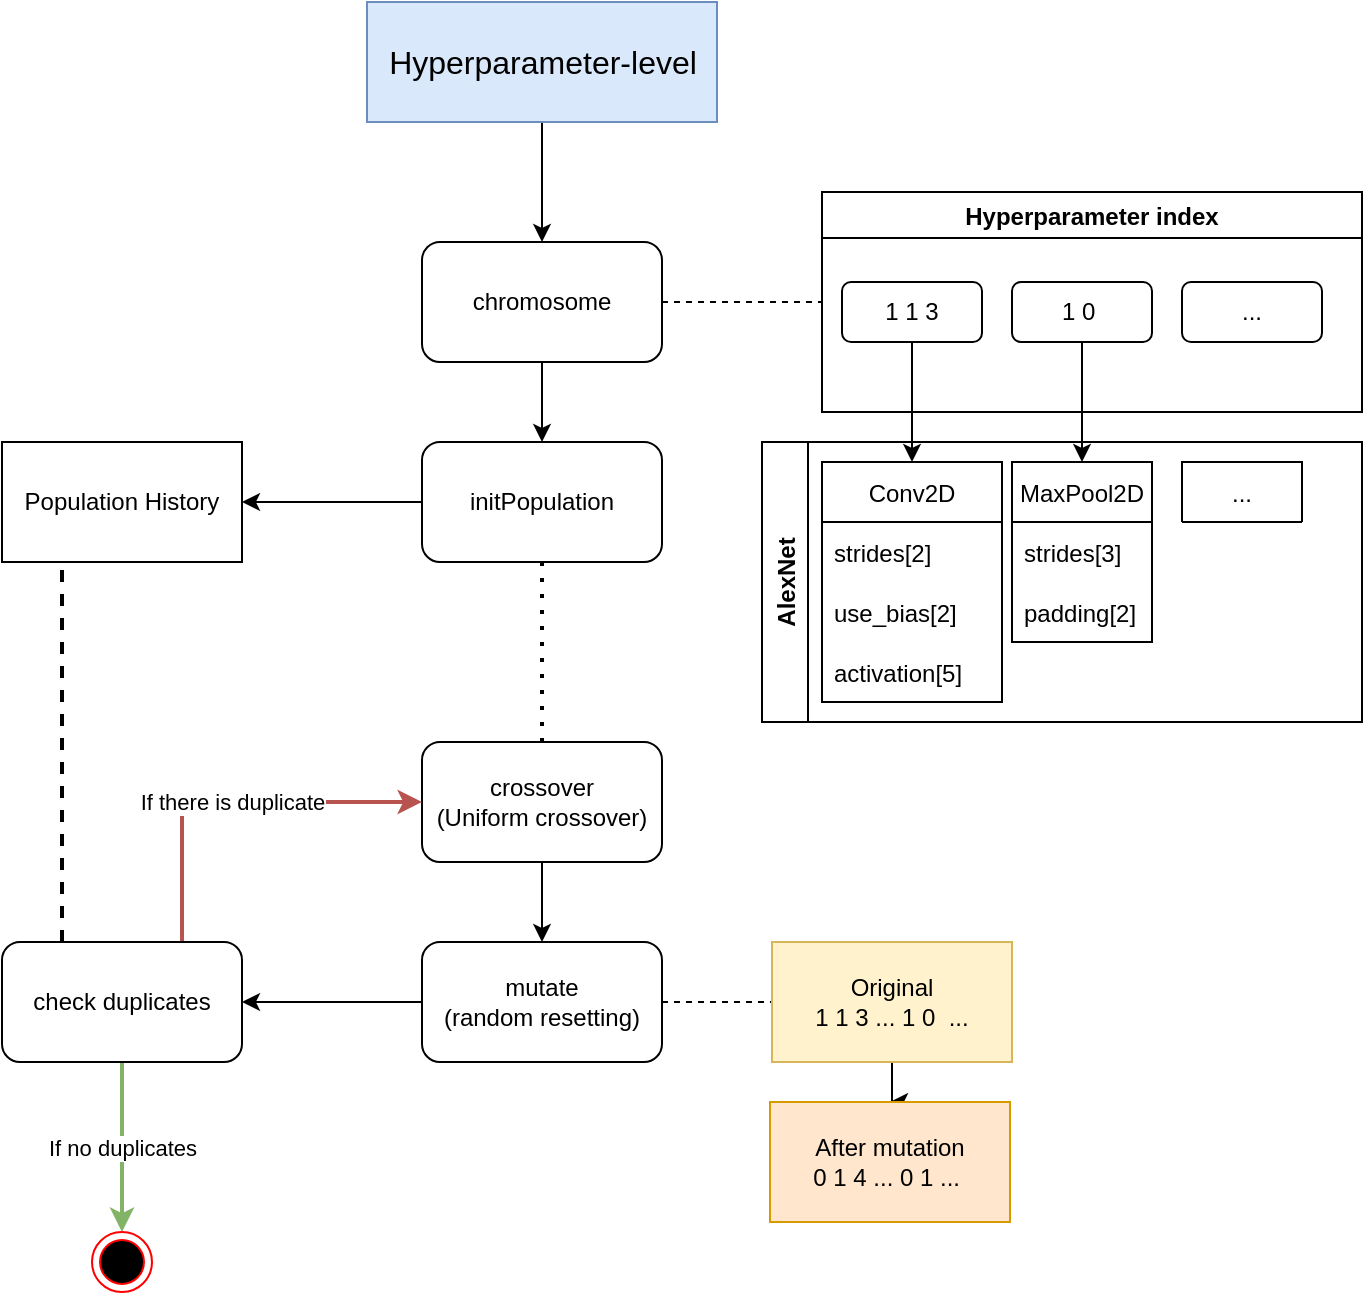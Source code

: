 <mxfile version="16.5.6" type="github">
  <diagram id="QcoNlvzZdOJHn5m3_Gcg" name="Page-1">
    <mxGraphModel dx="772" dy="721" grid="1" gridSize="10" guides="1" tooltips="1" connect="1" arrows="1" fold="1" page="1" pageScale="1" pageWidth="827" pageHeight="1169" math="0" shadow="0">
      <root>
        <mxCell id="0" />
        <mxCell id="1" parent="0" />
        <mxCell id="WLsBAxwANJh_R0PL17Mm-3" style="edgeStyle=orthogonalEdgeStyle;rounded=0;orthogonalLoop=1;jettySize=auto;html=1;entryX=0.5;entryY=0;entryDx=0;entryDy=0;" parent="1" source="WLsBAxwANJh_R0PL17Mm-1" target="WLsBAxwANJh_R0PL17Mm-2" edge="1">
          <mxGeometry relative="1" as="geometry" />
        </mxCell>
        <mxCell id="WLsBAxwANJh_R0PL17Mm-1" value="Hyperparameter-level" style="rounded=0;whiteSpace=wrap;html=1;fontSize=16;fillColor=#dae8fc;strokeColor=#6c8ebf;" parent="1" vertex="1">
          <mxGeometry x="212.5" y="140" width="175" height="60" as="geometry" />
        </mxCell>
        <mxCell id="WLsBAxwANJh_R0PL17Mm-33" style="edgeStyle=orthogonalEdgeStyle;rounded=0;orthogonalLoop=1;jettySize=auto;html=1;" parent="1" source="WLsBAxwANJh_R0PL17Mm-2" target="WLsBAxwANJh_R0PL17Mm-32" edge="1">
          <mxGeometry relative="1" as="geometry" />
        </mxCell>
        <mxCell id="WLsBAxwANJh_R0PL17Mm-2" value="chromosome" style="rounded=1;whiteSpace=wrap;html=1;" parent="1" vertex="1">
          <mxGeometry x="240" y="260" width="120" height="60" as="geometry" />
        </mxCell>
        <mxCell id="WLsBAxwANJh_R0PL17Mm-4" value="" style="endArrow=none;dashed=1;html=1;rounded=0;exitX=1;exitY=0.5;exitDx=0;exitDy=0;entryX=0;entryY=0.5;entryDx=0;entryDy=0;" parent="1" source="WLsBAxwANJh_R0PL17Mm-2" target="WLsBAxwANJh_R0PL17Mm-29" edge="1">
          <mxGeometry width="50" height="50" relative="1" as="geometry">
            <mxPoint x="450" y="260" as="sourcePoint" />
            <mxPoint x="440" y="290" as="targetPoint" />
          </mxGeometry>
        </mxCell>
        <mxCell id="WLsBAxwANJh_R0PL17Mm-26" style="edgeStyle=orthogonalEdgeStyle;rounded=0;orthogonalLoop=1;jettySize=auto;html=1;exitX=0.5;exitY=1;exitDx=0;exitDy=0;" parent="1" source="WLsBAxwANJh_R0PL17Mm-6" target="WLsBAxwANJh_R0PL17Mm-14" edge="1">
          <mxGeometry relative="1" as="geometry" />
        </mxCell>
        <mxCell id="WLsBAxwANJh_R0PL17Mm-27" style="edgeStyle=orthogonalEdgeStyle;rounded=0;orthogonalLoop=1;jettySize=auto;html=1;exitX=0.5;exitY=1;exitDx=0;exitDy=0;entryX=0.5;entryY=0;entryDx=0;entryDy=0;" parent="1" source="WLsBAxwANJh_R0PL17Mm-7" target="WLsBAxwANJh_R0PL17Mm-18" edge="1">
          <mxGeometry relative="1" as="geometry" />
        </mxCell>
        <mxCell id="WLsBAxwANJh_R0PL17Mm-12" value="AlexNet" style="swimlane;horizontal=0;" parent="1" vertex="1">
          <mxGeometry x="410" y="360" width="300" height="140" as="geometry" />
        </mxCell>
        <mxCell id="WLsBAxwANJh_R0PL17Mm-14" value="Conv2D" style="swimlane;fontStyle=0;childLayout=stackLayout;horizontal=1;startSize=30;horizontalStack=0;resizeParent=1;resizeParentMax=0;resizeLast=0;collapsible=1;marginBottom=0;" parent="WLsBAxwANJh_R0PL17Mm-12" vertex="1">
          <mxGeometry x="30" y="10" width="90" height="120" as="geometry" />
        </mxCell>
        <mxCell id="WLsBAxwANJh_R0PL17Mm-15" value="strides[2]" style="text;strokeColor=none;fillColor=none;align=left;verticalAlign=middle;spacingLeft=4;spacingRight=4;overflow=hidden;points=[[0,0.5],[1,0.5]];portConstraint=eastwest;rotatable=0;" parent="WLsBAxwANJh_R0PL17Mm-14" vertex="1">
          <mxGeometry y="30" width="90" height="30" as="geometry" />
        </mxCell>
        <mxCell id="WLsBAxwANJh_R0PL17Mm-16" value="use_bias[2]" style="text;strokeColor=none;fillColor=none;align=left;verticalAlign=middle;spacingLeft=4;spacingRight=4;overflow=hidden;points=[[0,0.5],[1,0.5]];portConstraint=eastwest;rotatable=0;" parent="WLsBAxwANJh_R0PL17Mm-14" vertex="1">
          <mxGeometry y="60" width="90" height="30" as="geometry" />
        </mxCell>
        <mxCell id="WLsBAxwANJh_R0PL17Mm-17" value="activation[5]" style="text;strokeColor=none;fillColor=none;align=left;verticalAlign=middle;spacingLeft=4;spacingRight=4;overflow=hidden;points=[[0,0.5],[1,0.5]];portConstraint=eastwest;rotatable=0;" parent="WLsBAxwANJh_R0PL17Mm-14" vertex="1">
          <mxGeometry y="90" width="90" height="30" as="geometry" />
        </mxCell>
        <mxCell id="WLsBAxwANJh_R0PL17Mm-18" value="MaxPool2D" style="swimlane;fontStyle=0;childLayout=stackLayout;horizontal=1;startSize=30;horizontalStack=0;resizeParent=1;resizeParentMax=0;resizeLast=0;collapsible=1;marginBottom=0;" parent="WLsBAxwANJh_R0PL17Mm-12" vertex="1">
          <mxGeometry x="125" y="10" width="70" height="90" as="geometry" />
        </mxCell>
        <mxCell id="WLsBAxwANJh_R0PL17Mm-19" value="strides[3]" style="text;strokeColor=none;fillColor=none;align=left;verticalAlign=middle;spacingLeft=4;spacingRight=4;overflow=hidden;points=[[0,0.5],[1,0.5]];portConstraint=eastwest;rotatable=0;" parent="WLsBAxwANJh_R0PL17Mm-18" vertex="1">
          <mxGeometry y="30" width="70" height="30" as="geometry" />
        </mxCell>
        <mxCell id="WLsBAxwANJh_R0PL17Mm-20" value="padding[2]" style="text;strokeColor=none;fillColor=none;align=left;verticalAlign=middle;spacingLeft=4;spacingRight=4;overflow=hidden;points=[[0,0.5],[1,0.5]];portConstraint=eastwest;rotatable=0;" parent="WLsBAxwANJh_R0PL17Mm-18" vertex="1">
          <mxGeometry y="60" width="70" height="30" as="geometry" />
        </mxCell>
        <mxCell id="WLsBAxwANJh_R0PL17Mm-22" value="..." style="swimlane;fontStyle=0;childLayout=stackLayout;horizontal=1;startSize=30;horizontalStack=0;resizeParent=1;resizeParentMax=0;resizeLast=0;collapsible=1;marginBottom=0;" parent="WLsBAxwANJh_R0PL17Mm-12" vertex="1" collapsed="1">
          <mxGeometry x="210" y="10" width="60" height="30" as="geometry">
            <mxRectangle x="210" y="10" width="70" height="60" as="alternateBounds" />
          </mxGeometry>
        </mxCell>
        <mxCell id="WLsBAxwANJh_R0PL17Mm-29" value="Hyperparameter index" style="swimlane;" parent="1" vertex="1">
          <mxGeometry x="440" y="235" width="270" height="110" as="geometry" />
        </mxCell>
        <mxCell id="WLsBAxwANJh_R0PL17Mm-6" value="1 1 3" style="rounded=1;whiteSpace=wrap;html=1;" parent="WLsBAxwANJh_R0PL17Mm-29" vertex="1">
          <mxGeometry x="10" y="45" width="70" height="30" as="geometry" />
        </mxCell>
        <mxCell id="WLsBAxwANJh_R0PL17Mm-7" value="1 0&amp;nbsp;" style="rounded=1;whiteSpace=wrap;html=1;" parent="WLsBAxwANJh_R0PL17Mm-29" vertex="1">
          <mxGeometry x="95" y="45" width="70" height="30" as="geometry" />
        </mxCell>
        <mxCell id="WLsBAxwANJh_R0PL17Mm-8" value="..." style="rounded=1;whiteSpace=wrap;html=1;" parent="WLsBAxwANJh_R0PL17Mm-29" vertex="1">
          <mxGeometry x="180" y="45" width="70" height="30" as="geometry" />
        </mxCell>
        <mxCell id="WLsBAxwANJh_R0PL17Mm-34" style="edgeStyle=orthogonalEdgeStyle;rounded=0;orthogonalLoop=1;jettySize=auto;html=1;" parent="1" source="WLsBAxwANJh_R0PL17Mm-32" target="WLsBAxwANJh_R0PL17Mm-35" edge="1">
          <mxGeometry relative="1" as="geometry">
            <mxPoint x="190" y="390" as="targetPoint" />
          </mxGeometry>
        </mxCell>
        <mxCell id="WLsBAxwANJh_R0PL17Mm-32" value="initPopulation" style="rounded=1;whiteSpace=wrap;html=1;" parent="1" vertex="1">
          <mxGeometry x="240" y="360" width="120" height="60" as="geometry" />
        </mxCell>
        <mxCell id="WLsBAxwANJh_R0PL17Mm-35" value="Population History" style="rounded=0;whiteSpace=wrap;html=1;" parent="1" vertex="1">
          <mxGeometry x="30" y="360" width="120" height="60" as="geometry" />
        </mxCell>
        <mxCell id="WLsBAxwANJh_R0PL17Mm-36" value="" style="endArrow=none;dashed=1;html=1;dashPattern=1 3;strokeWidth=2;rounded=0;entryX=0.5;entryY=1;entryDx=0;entryDy=0;exitX=0.5;exitY=0;exitDx=0;exitDy=0;" parent="1" source="WLsBAxwANJh_R0PL17Mm-37" target="WLsBAxwANJh_R0PL17Mm-32" edge="1">
          <mxGeometry width="50" height="50" relative="1" as="geometry">
            <mxPoint x="290" y="480" as="sourcePoint" />
            <mxPoint x="330" y="470" as="targetPoint" />
          </mxGeometry>
        </mxCell>
        <mxCell id="WLsBAxwANJh_R0PL17Mm-39" style="edgeStyle=orthogonalEdgeStyle;rounded=0;orthogonalLoop=1;jettySize=auto;html=1;" parent="1" source="WLsBAxwANJh_R0PL17Mm-37" target="WLsBAxwANJh_R0PL17Mm-38" edge="1">
          <mxGeometry relative="1" as="geometry" />
        </mxCell>
        <mxCell id="WLsBAxwANJh_R0PL17Mm-37" value="crossover&lt;br&gt;(Uniform crossover)" style="rounded=1;whiteSpace=wrap;html=1;" parent="1" vertex="1">
          <mxGeometry x="240" y="510" width="120" height="60" as="geometry" />
        </mxCell>
        <mxCell id="WLsBAxwANJh_R0PL17Mm-43" style="edgeStyle=orthogonalEdgeStyle;rounded=0;orthogonalLoop=1;jettySize=auto;html=1;entryX=1;entryY=0.5;entryDx=0;entryDy=0;" parent="1" source="WLsBAxwANJh_R0PL17Mm-38" target="WLsBAxwANJh_R0PL17Mm-40" edge="1">
          <mxGeometry relative="1" as="geometry" />
        </mxCell>
        <mxCell id="rTqF3BOKp0OAgKnrvoar-4" style="edgeStyle=orthogonalEdgeStyle;rounded=0;orthogonalLoop=1;jettySize=auto;html=1;entryX=0;entryY=0.5;entryDx=0;entryDy=0;dashed=1;endArrow=none;endFill=0;" edge="1" parent="1" source="WLsBAxwANJh_R0PL17Mm-38" target="rTqF3BOKp0OAgKnrvoar-1">
          <mxGeometry relative="1" as="geometry" />
        </mxCell>
        <mxCell id="WLsBAxwANJh_R0PL17Mm-38" value="mutate&lt;br&gt;(random resetting)" style="rounded=1;whiteSpace=wrap;html=1;" parent="1" vertex="1">
          <mxGeometry x="240" y="610" width="120" height="60" as="geometry" />
        </mxCell>
        <mxCell id="WLsBAxwANJh_R0PL17Mm-44" value="If no duplicates" style="edgeStyle=orthogonalEdgeStyle;rounded=0;orthogonalLoop=1;jettySize=auto;html=1;fillColor=#d5e8d4;strokeColor=#82b366;strokeWidth=2;" parent="1" source="WLsBAxwANJh_R0PL17Mm-40" target="WLsBAxwANJh_R0PL17Mm-47" edge="1">
          <mxGeometry relative="1" as="geometry">
            <mxPoint x="90" y="770" as="targetPoint" />
          </mxGeometry>
        </mxCell>
        <mxCell id="WLsBAxwANJh_R0PL17Mm-45" value="If there is duplicate" style="edgeStyle=orthogonalEdgeStyle;rounded=0;orthogonalLoop=1;jettySize=auto;html=1;exitX=0.75;exitY=0;exitDx=0;exitDy=0;entryX=0;entryY=0.5;entryDx=0;entryDy=0;fillColor=#f8cecc;strokeColor=#b85450;strokeWidth=2;" parent="1" source="WLsBAxwANJh_R0PL17Mm-40" target="WLsBAxwANJh_R0PL17Mm-37" edge="1">
          <mxGeometry relative="1" as="geometry" />
        </mxCell>
        <mxCell id="WLsBAxwANJh_R0PL17Mm-40" value="check duplicates" style="rounded=1;whiteSpace=wrap;html=1;" parent="1" vertex="1">
          <mxGeometry x="30" y="610" width="120" height="60" as="geometry" />
        </mxCell>
        <mxCell id="WLsBAxwANJh_R0PL17Mm-47" value="" style="ellipse;html=1;shape=endState;fillColor=#000000;strokeColor=#ff0000;" parent="1" vertex="1">
          <mxGeometry x="75" y="755.0" width="30" height="30" as="geometry" />
        </mxCell>
        <mxCell id="WLsBAxwANJh_R0PL17Mm-49" value="" style="endArrow=none;dashed=1;html=1;rounded=0;fontSize=16;strokeWidth=2;exitX=0.25;exitY=0;exitDx=0;exitDy=0;entryX=0.25;entryY=1;entryDx=0;entryDy=0;" parent="1" source="WLsBAxwANJh_R0PL17Mm-40" target="WLsBAxwANJh_R0PL17Mm-35" edge="1">
          <mxGeometry width="50" height="50" relative="1" as="geometry">
            <mxPoint x="50" y="600" as="sourcePoint" />
            <mxPoint x="80" y="460" as="targetPoint" />
          </mxGeometry>
        </mxCell>
        <mxCell id="rTqF3BOKp0OAgKnrvoar-3" value="" style="edgeStyle=orthogonalEdgeStyle;rounded=0;orthogonalLoop=1;jettySize=auto;html=1;" edge="1" parent="1" source="rTqF3BOKp0OAgKnrvoar-1" target="rTqF3BOKp0OAgKnrvoar-2">
          <mxGeometry relative="1" as="geometry" />
        </mxCell>
        <mxCell id="rTqF3BOKp0OAgKnrvoar-1" value="Original&lt;br&gt;1 1 3 ... 1 0 &amp;nbsp;..." style="rounded=0;whiteSpace=wrap;html=1;fillColor=#fff2cc;strokeColor=#d6b656;" vertex="1" parent="1">
          <mxGeometry x="415" y="610" width="120" height="60" as="geometry" />
        </mxCell>
        <mxCell id="rTqF3BOKp0OAgKnrvoar-2" value="After mutation&lt;br&gt;0 1 4 ... 0 1 ...&amp;nbsp;" style="rounded=0;whiteSpace=wrap;html=1;fillColor=#ffe6cc;strokeColor=#d79b00;" vertex="1" parent="1">
          <mxGeometry x="414" y="690" width="120" height="60" as="geometry" />
        </mxCell>
      </root>
    </mxGraphModel>
  </diagram>
</mxfile>
